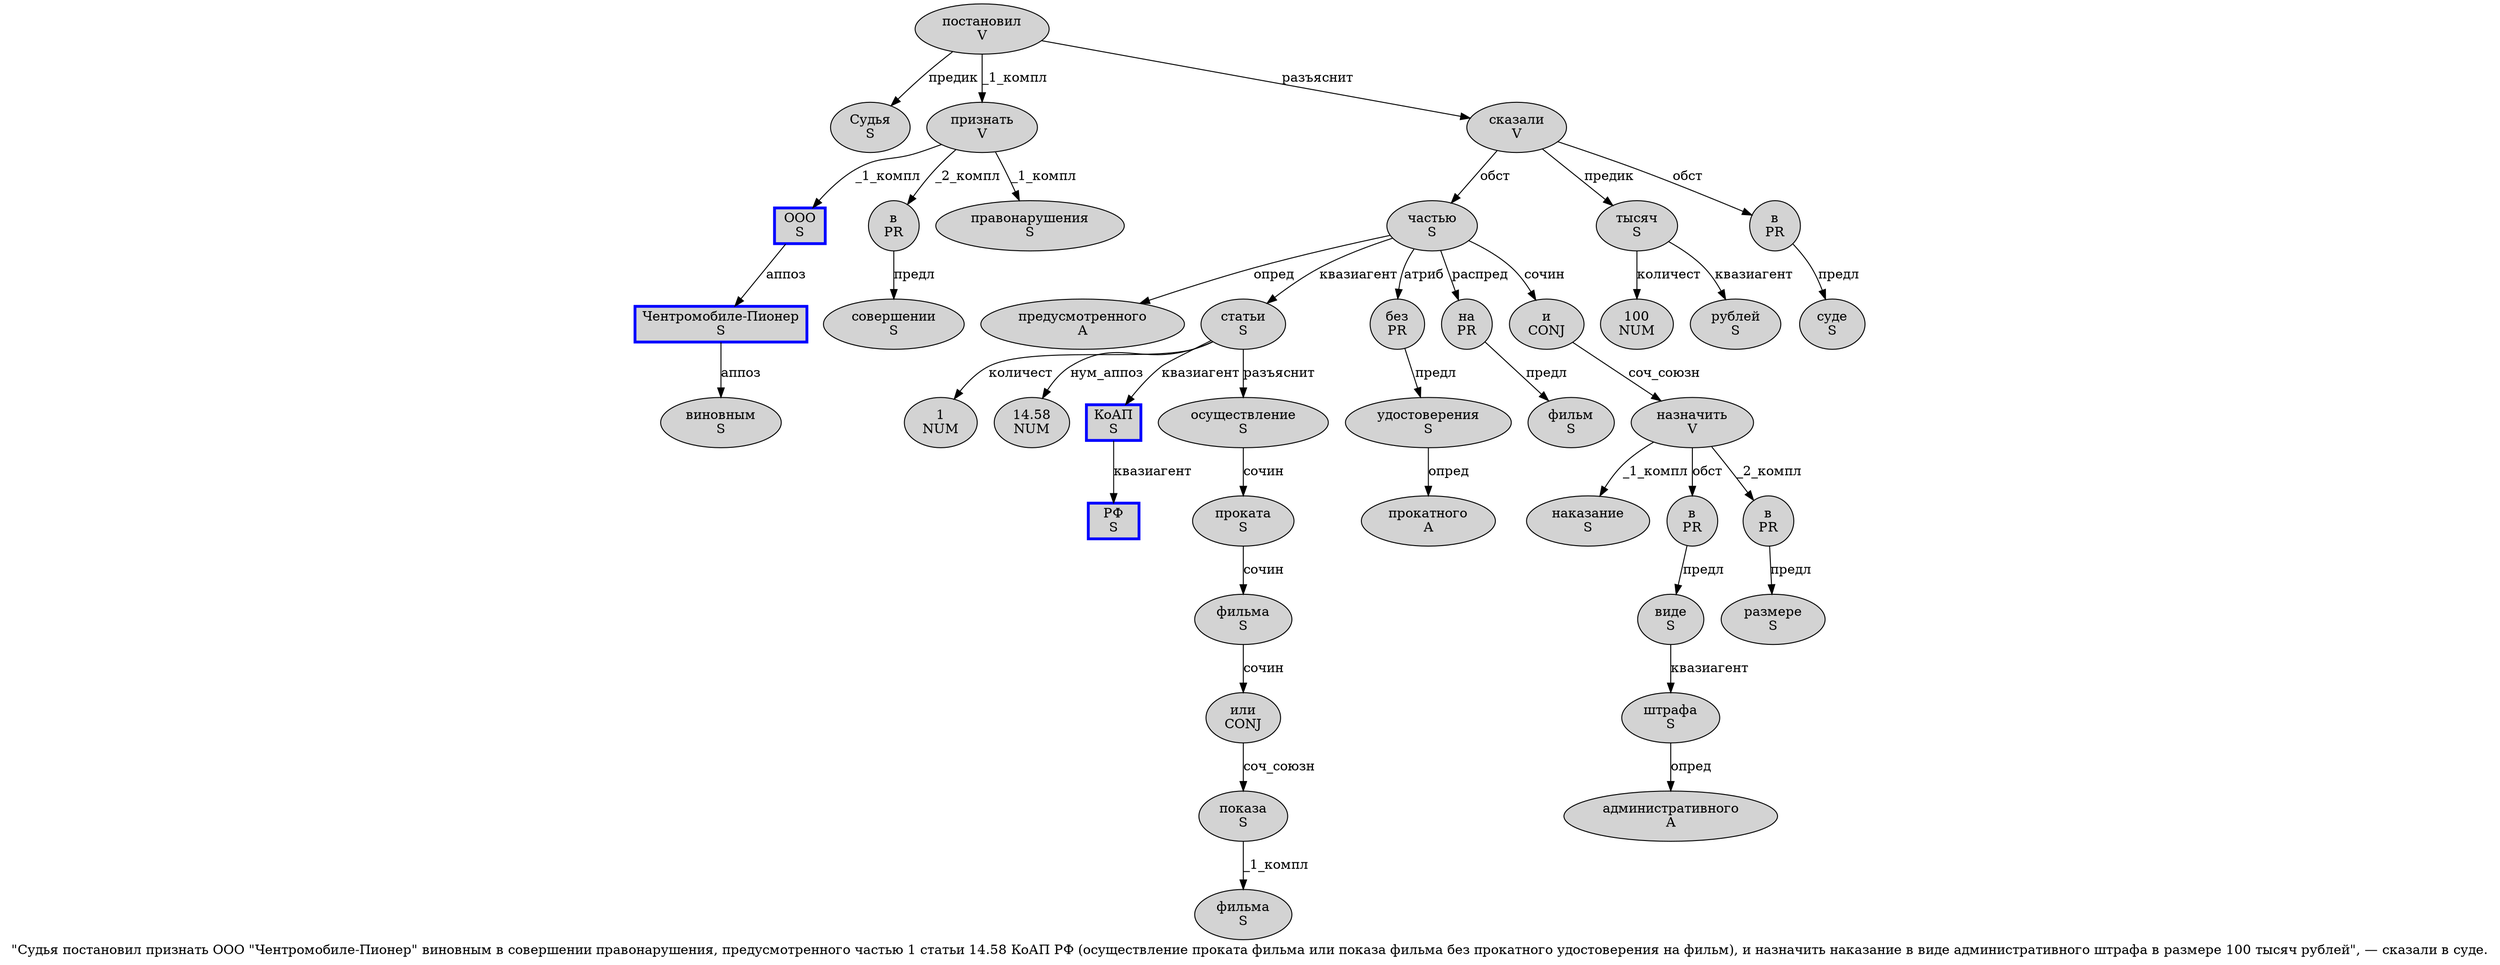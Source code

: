 digraph SENTENCE_491 {
	graph [label="\"Судья постановил признать ООО \"Чентромобиле-Пионер\" виновным в совершении правонарушения, предусмотренного частью 1 статьи 14.58 КоАП РФ (осуществление проката фильма или показа фильма без прокатного удостоверения на фильм), и назначить наказание в виде административного штрафа в размере 100 тысяч рублей\", — сказали в суде."]
	node [style=filled]
		1 [label="Судья
S" color="" fillcolor=lightgray penwidth=1 shape=ellipse]
		2 [label="постановил
V" color="" fillcolor=lightgray penwidth=1 shape=ellipse]
		3 [label="признать
V" color="" fillcolor=lightgray penwidth=1 shape=ellipse]
		4 [label="ООО
S" color=blue fillcolor=lightgray penwidth=3 shape=box]
		6 [label="Чентромобиле-Пионер
S" color=blue fillcolor=lightgray penwidth=3 shape=box]
		8 [label="виновным
S" color="" fillcolor=lightgray penwidth=1 shape=ellipse]
		9 [label="в
PR" color="" fillcolor=lightgray penwidth=1 shape=ellipse]
		10 [label="совершении
S" color="" fillcolor=lightgray penwidth=1 shape=ellipse]
		11 [label="правонарушения
S" color="" fillcolor=lightgray penwidth=1 shape=ellipse]
		13 [label="предусмотренного
A" color="" fillcolor=lightgray penwidth=1 shape=ellipse]
		14 [label="частью
S" color="" fillcolor=lightgray penwidth=1 shape=ellipse]
		15 [label="1
NUM" color="" fillcolor=lightgray penwidth=1 shape=ellipse]
		16 [label="статьи
S" color="" fillcolor=lightgray penwidth=1 shape=ellipse]
		17 [label="14.58
NUM" color="" fillcolor=lightgray penwidth=1 shape=ellipse]
		18 [label="КоАП
S" color=blue fillcolor=lightgray penwidth=3 shape=box]
		19 [label="РФ
S" color=blue fillcolor=lightgray penwidth=3 shape=box]
		21 [label="осуществление
S" color="" fillcolor=lightgray penwidth=1 shape=ellipse]
		22 [label="проката
S" color="" fillcolor=lightgray penwidth=1 shape=ellipse]
		23 [label="фильма
S" color="" fillcolor=lightgray penwidth=1 shape=ellipse]
		24 [label="или
CONJ" color="" fillcolor=lightgray penwidth=1 shape=ellipse]
		25 [label="показа
S" color="" fillcolor=lightgray penwidth=1 shape=ellipse]
		26 [label="фильма
S" color="" fillcolor=lightgray penwidth=1 shape=ellipse]
		27 [label="без
PR" color="" fillcolor=lightgray penwidth=1 shape=ellipse]
		28 [label="прокатного
A" color="" fillcolor=lightgray penwidth=1 shape=ellipse]
		29 [label="удостоверения
S" color="" fillcolor=lightgray penwidth=1 shape=ellipse]
		30 [label="на
PR" color="" fillcolor=lightgray penwidth=1 shape=ellipse]
		31 [label="фильм
S" color="" fillcolor=lightgray penwidth=1 shape=ellipse]
		34 [label="и
CONJ" color="" fillcolor=lightgray penwidth=1 shape=ellipse]
		35 [label="назначить
V" color="" fillcolor=lightgray penwidth=1 shape=ellipse]
		36 [label="наказание
S" color="" fillcolor=lightgray penwidth=1 shape=ellipse]
		37 [label="в
PR" color="" fillcolor=lightgray penwidth=1 shape=ellipse]
		38 [label="виде
S" color="" fillcolor=lightgray penwidth=1 shape=ellipse]
		39 [label="административного
A" color="" fillcolor=lightgray penwidth=1 shape=ellipse]
		40 [label="штрафа
S" color="" fillcolor=lightgray penwidth=1 shape=ellipse]
		41 [label="в
PR" color="" fillcolor=lightgray penwidth=1 shape=ellipse]
		42 [label="размере
S" color="" fillcolor=lightgray penwidth=1 shape=ellipse]
		43 [label="100
NUM" color="" fillcolor=lightgray penwidth=1 shape=ellipse]
		44 [label="тысяч
S" color="" fillcolor=lightgray penwidth=1 shape=ellipse]
		45 [label="рублей
S" color="" fillcolor=lightgray penwidth=1 shape=ellipse]
		49 [label="сказали
V" color="" fillcolor=lightgray penwidth=1 shape=ellipse]
		50 [label="в
PR" color="" fillcolor=lightgray penwidth=1 shape=ellipse]
		51 [label="суде
S" color="" fillcolor=lightgray penwidth=1 shape=ellipse]
			25 -> 26 [label="_1_компл"]
			34 -> 35 [label="соч_союзн"]
			18 -> 19 [label="квазиагент"]
			38 -> 40 [label="квазиагент"]
			21 -> 22 [label="сочин"]
			3 -> 4 [label="_1_компл"]
			3 -> 9 [label="_2_компл"]
			3 -> 11 [label="_1_компл"]
			23 -> 24 [label="сочин"]
			29 -> 28 [label="опред"]
			14 -> 13 [label="опред"]
			14 -> 16 [label="квазиагент"]
			14 -> 27 [label="атриб"]
			14 -> 30 [label="распред"]
			14 -> 34 [label="сочин"]
			37 -> 38 [label="предл"]
			40 -> 39 [label="опред"]
			50 -> 51 [label="предл"]
			6 -> 8 [label="аппоз"]
			16 -> 15 [label="количест"]
			16 -> 17 [label="нум_аппоз"]
			16 -> 18 [label="квазиагент"]
			16 -> 21 [label="разъяснит"]
			44 -> 43 [label="количест"]
			44 -> 45 [label="квазиагент"]
			22 -> 23 [label="сочин"]
			49 -> 14 [label="обст"]
			49 -> 44 [label="предик"]
			49 -> 50 [label="обст"]
			35 -> 36 [label="_1_компл"]
			35 -> 37 [label="обст"]
			35 -> 41 [label="_2_компл"]
			9 -> 10 [label="предл"]
			4 -> 6 [label="аппоз"]
			27 -> 29 [label="предл"]
			24 -> 25 [label="соч_союзн"]
			41 -> 42 [label="предл"]
			2 -> 1 [label="предик"]
			2 -> 3 [label="_1_компл"]
			2 -> 49 [label="разъяснит"]
			30 -> 31 [label="предл"]
}